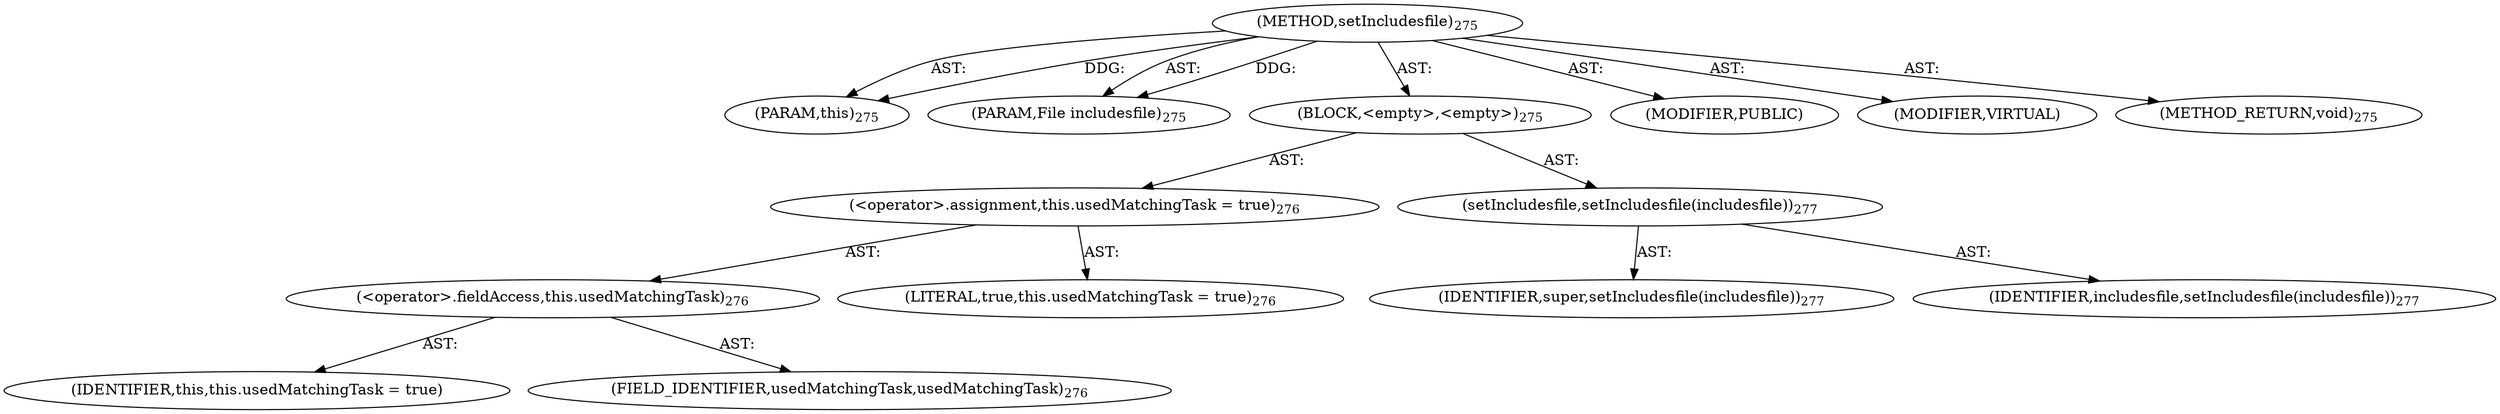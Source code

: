 digraph "setIncludesfile" {  
"111669149711" [label = <(METHOD,setIncludesfile)<SUB>275</SUB>> ]
"115964117020" [label = <(PARAM,this)<SUB>275</SUB>> ]
"115964117021" [label = <(PARAM,File includesfile)<SUB>275</SUB>> ]
"25769803794" [label = <(BLOCK,&lt;empty&gt;,&lt;empty&gt;)<SUB>275</SUB>> ]
"30064771116" [label = <(&lt;operator&gt;.assignment,this.usedMatchingTask = true)<SUB>276</SUB>> ]
"30064771117" [label = <(&lt;operator&gt;.fieldAccess,this.usedMatchingTask)<SUB>276</SUB>> ]
"68719476804" [label = <(IDENTIFIER,this,this.usedMatchingTask = true)> ]
"55834574867" [label = <(FIELD_IDENTIFIER,usedMatchingTask,usedMatchingTask)<SUB>276</SUB>> ]
"90194313225" [label = <(LITERAL,true,this.usedMatchingTask = true)<SUB>276</SUB>> ]
"30064771118" [label = <(setIncludesfile,setIncludesfile(includesfile))<SUB>277</SUB>> ]
"68719476805" [label = <(IDENTIFIER,super,setIncludesfile(includesfile))<SUB>277</SUB>> ]
"68719476806" [label = <(IDENTIFIER,includesfile,setIncludesfile(includesfile))<SUB>277</SUB>> ]
"133143986216" [label = <(MODIFIER,PUBLIC)> ]
"133143986217" [label = <(MODIFIER,VIRTUAL)> ]
"128849018895" [label = <(METHOD_RETURN,void)<SUB>275</SUB>> ]
  "111669149711" -> "115964117020"  [ label = "AST: "] 
  "111669149711" -> "115964117021"  [ label = "AST: "] 
  "111669149711" -> "25769803794"  [ label = "AST: "] 
  "111669149711" -> "133143986216"  [ label = "AST: "] 
  "111669149711" -> "133143986217"  [ label = "AST: "] 
  "111669149711" -> "128849018895"  [ label = "AST: "] 
  "25769803794" -> "30064771116"  [ label = "AST: "] 
  "25769803794" -> "30064771118"  [ label = "AST: "] 
  "30064771116" -> "30064771117"  [ label = "AST: "] 
  "30064771116" -> "90194313225"  [ label = "AST: "] 
  "30064771117" -> "68719476804"  [ label = "AST: "] 
  "30064771117" -> "55834574867"  [ label = "AST: "] 
  "30064771118" -> "68719476805"  [ label = "AST: "] 
  "30064771118" -> "68719476806"  [ label = "AST: "] 
  "111669149711" -> "115964117020"  [ label = "DDG: "] 
  "111669149711" -> "115964117021"  [ label = "DDG: "] 
}
